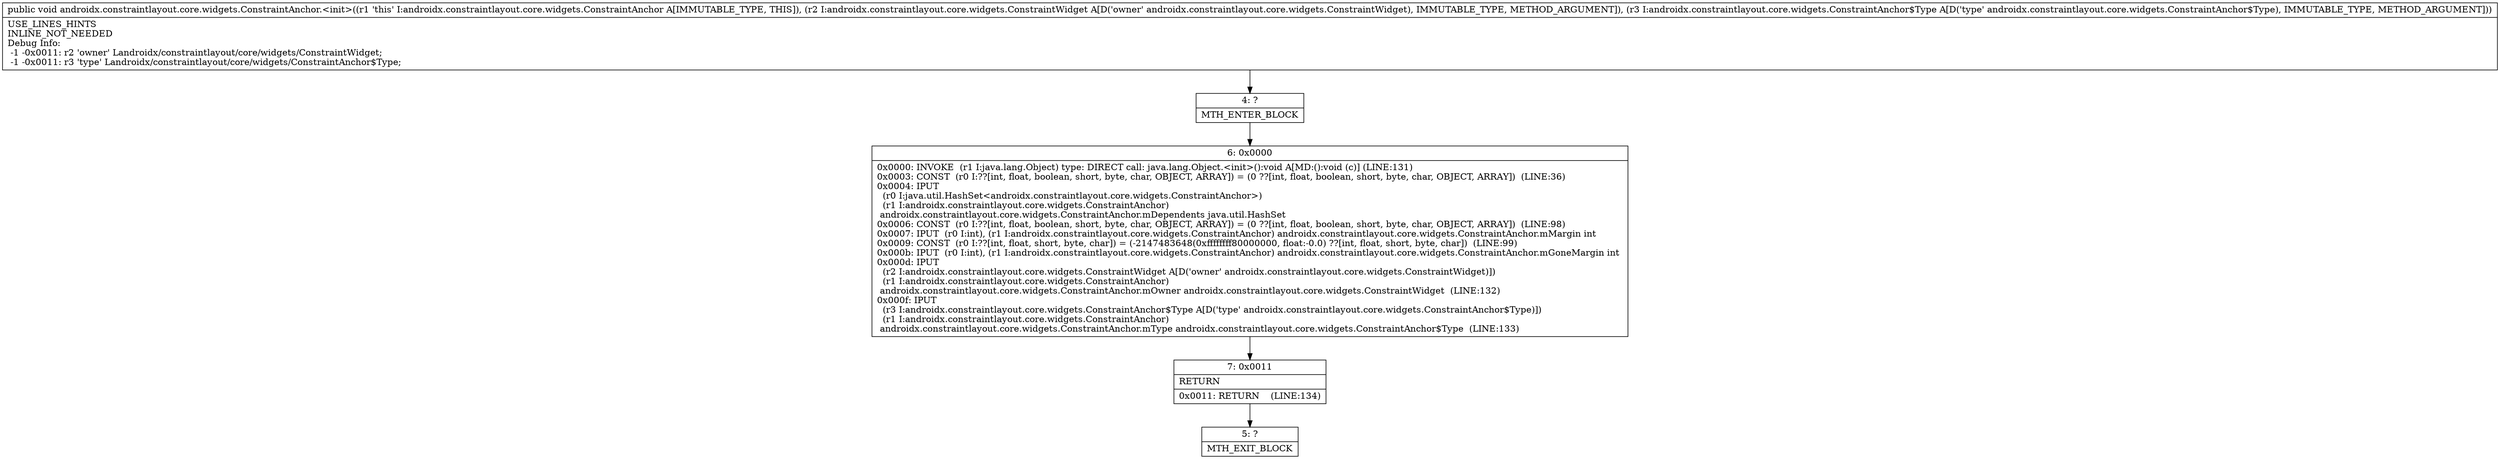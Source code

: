 digraph "CFG forandroidx.constraintlayout.core.widgets.ConstraintAnchor.\<init\>(Landroidx\/constraintlayout\/core\/widgets\/ConstraintWidget;Landroidx\/constraintlayout\/core\/widgets\/ConstraintAnchor$Type;)V" {
Node_4 [shape=record,label="{4\:\ ?|MTH_ENTER_BLOCK\l}"];
Node_6 [shape=record,label="{6\:\ 0x0000|0x0000: INVOKE  (r1 I:java.lang.Object) type: DIRECT call: java.lang.Object.\<init\>():void A[MD:():void (c)] (LINE:131)\l0x0003: CONST  (r0 I:??[int, float, boolean, short, byte, char, OBJECT, ARRAY]) = (0 ??[int, float, boolean, short, byte, char, OBJECT, ARRAY])  (LINE:36)\l0x0004: IPUT  \l  (r0 I:java.util.HashSet\<androidx.constraintlayout.core.widgets.ConstraintAnchor\>)\l  (r1 I:androidx.constraintlayout.core.widgets.ConstraintAnchor)\l androidx.constraintlayout.core.widgets.ConstraintAnchor.mDependents java.util.HashSet \l0x0006: CONST  (r0 I:??[int, float, boolean, short, byte, char, OBJECT, ARRAY]) = (0 ??[int, float, boolean, short, byte, char, OBJECT, ARRAY])  (LINE:98)\l0x0007: IPUT  (r0 I:int), (r1 I:androidx.constraintlayout.core.widgets.ConstraintAnchor) androidx.constraintlayout.core.widgets.ConstraintAnchor.mMargin int \l0x0009: CONST  (r0 I:??[int, float, short, byte, char]) = (\-2147483648(0xffffffff80000000, float:\-0.0) ??[int, float, short, byte, char])  (LINE:99)\l0x000b: IPUT  (r0 I:int), (r1 I:androidx.constraintlayout.core.widgets.ConstraintAnchor) androidx.constraintlayout.core.widgets.ConstraintAnchor.mGoneMargin int \l0x000d: IPUT  \l  (r2 I:androidx.constraintlayout.core.widgets.ConstraintWidget A[D('owner' androidx.constraintlayout.core.widgets.ConstraintWidget)])\l  (r1 I:androidx.constraintlayout.core.widgets.ConstraintAnchor)\l androidx.constraintlayout.core.widgets.ConstraintAnchor.mOwner androidx.constraintlayout.core.widgets.ConstraintWidget  (LINE:132)\l0x000f: IPUT  \l  (r3 I:androidx.constraintlayout.core.widgets.ConstraintAnchor$Type A[D('type' androidx.constraintlayout.core.widgets.ConstraintAnchor$Type)])\l  (r1 I:androidx.constraintlayout.core.widgets.ConstraintAnchor)\l androidx.constraintlayout.core.widgets.ConstraintAnchor.mType androidx.constraintlayout.core.widgets.ConstraintAnchor$Type  (LINE:133)\l}"];
Node_7 [shape=record,label="{7\:\ 0x0011|RETURN\l|0x0011: RETURN    (LINE:134)\l}"];
Node_5 [shape=record,label="{5\:\ ?|MTH_EXIT_BLOCK\l}"];
MethodNode[shape=record,label="{public void androidx.constraintlayout.core.widgets.ConstraintAnchor.\<init\>((r1 'this' I:androidx.constraintlayout.core.widgets.ConstraintAnchor A[IMMUTABLE_TYPE, THIS]), (r2 I:androidx.constraintlayout.core.widgets.ConstraintWidget A[D('owner' androidx.constraintlayout.core.widgets.ConstraintWidget), IMMUTABLE_TYPE, METHOD_ARGUMENT]), (r3 I:androidx.constraintlayout.core.widgets.ConstraintAnchor$Type A[D('type' androidx.constraintlayout.core.widgets.ConstraintAnchor$Type), IMMUTABLE_TYPE, METHOD_ARGUMENT]))  | USE_LINES_HINTS\lINLINE_NOT_NEEDED\lDebug Info:\l  \-1 \-0x0011: r2 'owner' Landroidx\/constraintlayout\/core\/widgets\/ConstraintWidget;\l  \-1 \-0x0011: r3 'type' Landroidx\/constraintlayout\/core\/widgets\/ConstraintAnchor$Type;\l}"];
MethodNode -> Node_4;Node_4 -> Node_6;
Node_6 -> Node_7;
Node_7 -> Node_5;
}

